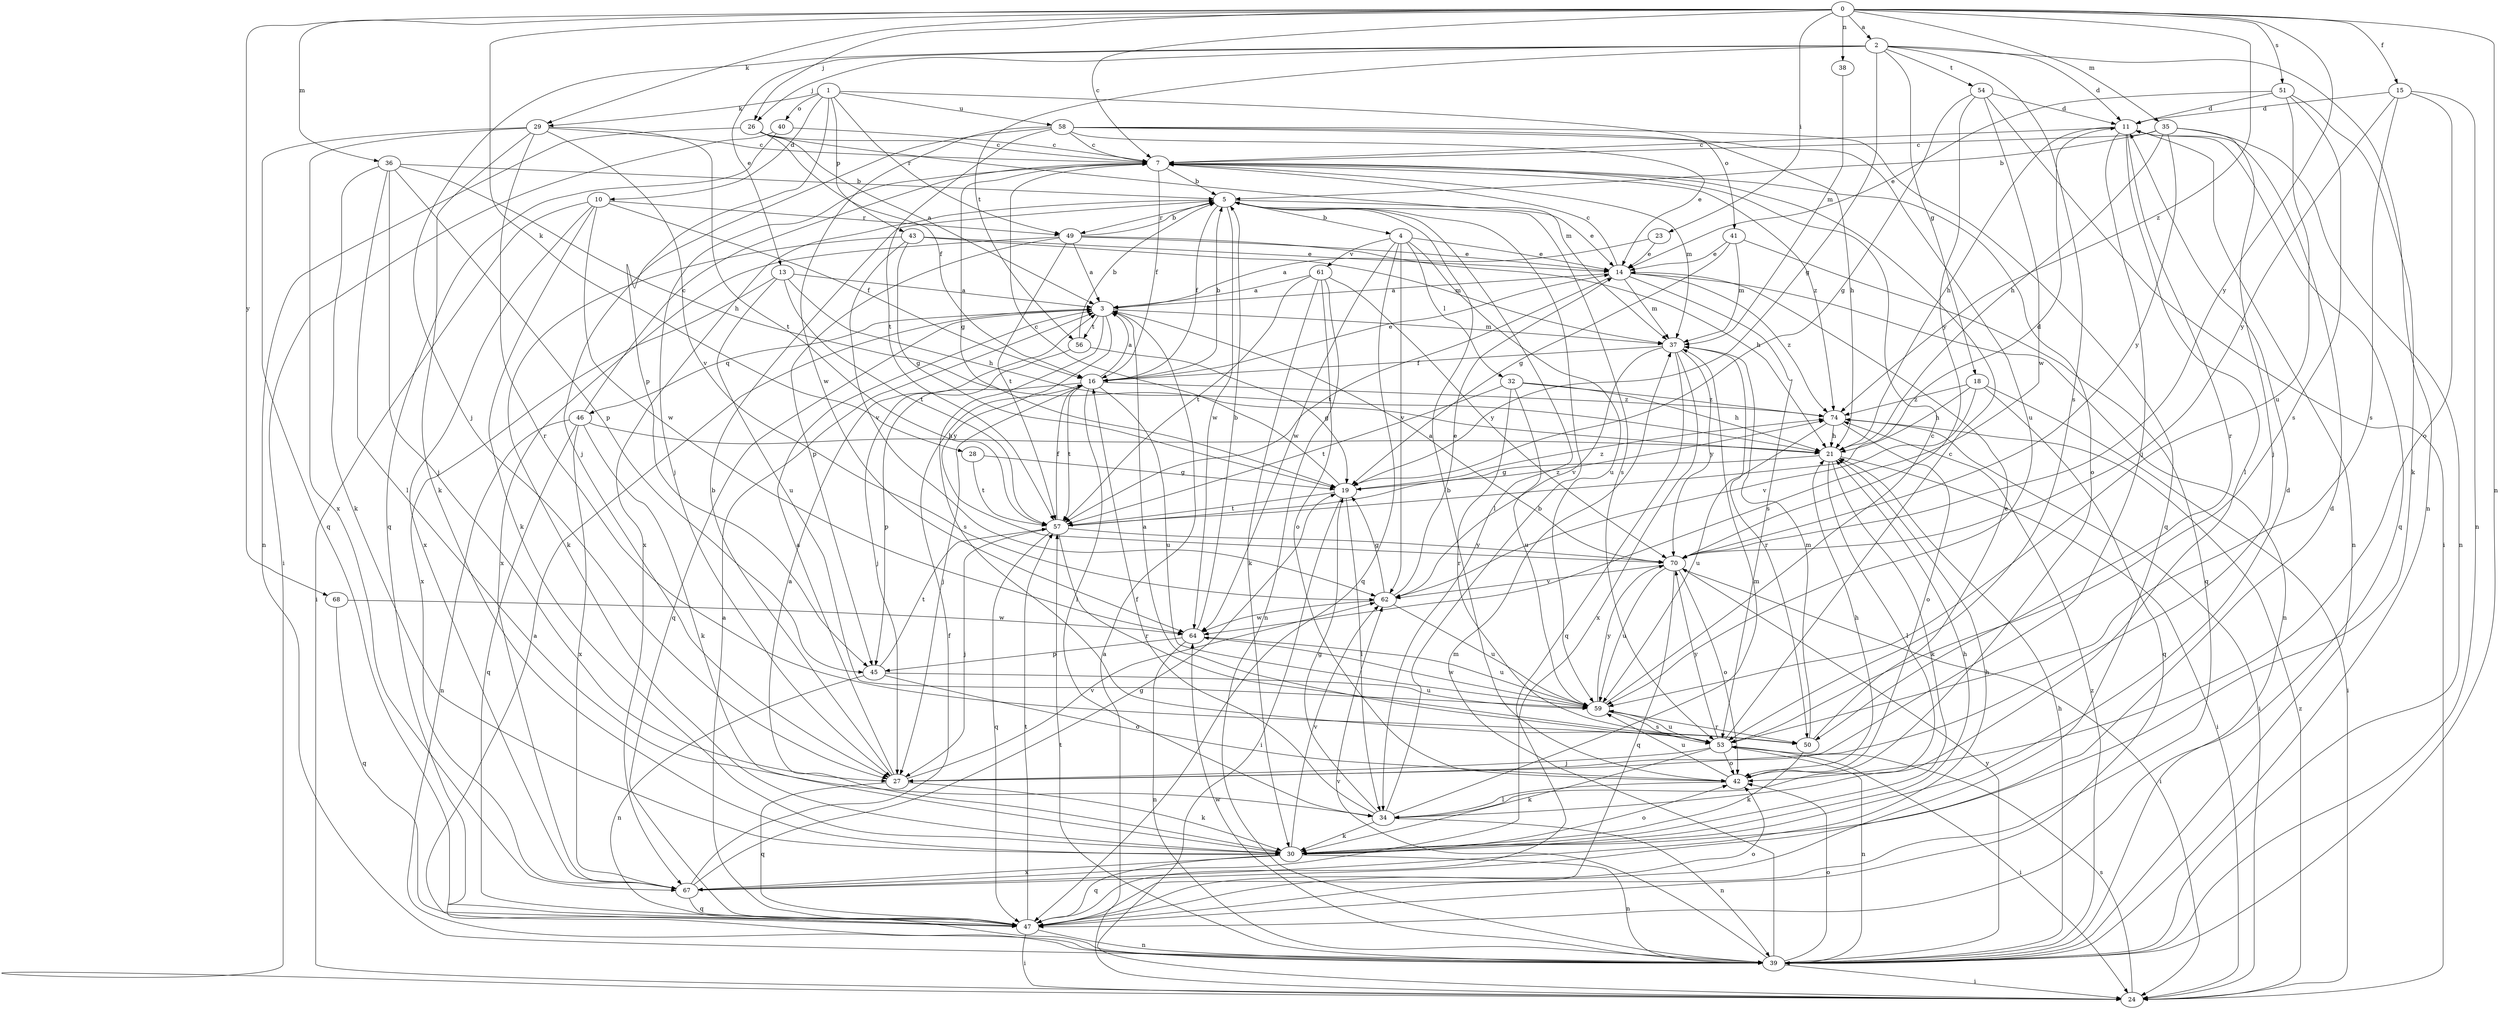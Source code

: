 strict digraph  {
0;
1;
2;
3;
4;
5;
7;
10;
11;
13;
14;
15;
16;
18;
19;
21;
23;
24;
26;
27;
28;
29;
30;
32;
34;
35;
36;
37;
38;
39;
40;
41;
42;
43;
45;
46;
47;
49;
50;
51;
53;
54;
56;
57;
58;
59;
61;
62;
64;
67;
68;
70;
74;
0 -> 2  [label=a];
0 -> 7  [label=c];
0 -> 15  [label=f];
0 -> 23  [label=i];
0 -> 26  [label=j];
0 -> 28  [label=k];
0 -> 29  [label=k];
0 -> 35  [label=m];
0 -> 36  [label=m];
0 -> 38  [label=n];
0 -> 39  [label=n];
0 -> 51  [label=s];
0 -> 68  [label=y];
0 -> 70  [label=y];
0 -> 74  [label=z];
1 -> 10  [label=d];
1 -> 29  [label=k];
1 -> 40  [label=o];
1 -> 41  [label=o];
1 -> 43  [label=p];
1 -> 45  [label=p];
1 -> 49  [label=r];
1 -> 58  [label=u];
2 -> 11  [label=d];
2 -> 13  [label=e];
2 -> 18  [label=g];
2 -> 19  [label=g];
2 -> 26  [label=j];
2 -> 27  [label=j];
2 -> 39  [label=n];
2 -> 53  [label=s];
2 -> 54  [label=t];
2 -> 56  [label=t];
3 -> 37  [label=m];
3 -> 46  [label=q];
3 -> 47  [label=q];
3 -> 53  [label=s];
3 -> 56  [label=t];
3 -> 70  [label=y];
4 -> 14  [label=e];
4 -> 32  [label=l];
4 -> 47  [label=q];
4 -> 59  [label=u];
4 -> 61  [label=v];
4 -> 62  [label=v];
4 -> 64  [label=w];
5 -> 4  [label=b];
5 -> 14  [label=e];
5 -> 16  [label=f];
5 -> 34  [label=l];
5 -> 49  [label=r];
5 -> 53  [label=s];
5 -> 64  [label=w];
5 -> 67  [label=x];
7 -> 5  [label=b];
7 -> 16  [label=f];
7 -> 19  [label=g];
7 -> 27  [label=j];
7 -> 37  [label=m];
7 -> 42  [label=o];
7 -> 74  [label=z];
10 -> 16  [label=f];
10 -> 24  [label=i];
10 -> 30  [label=k];
10 -> 49  [label=r];
10 -> 64  [label=w];
10 -> 67  [label=x];
11 -> 7  [label=c];
11 -> 21  [label=h];
11 -> 27  [label=j];
11 -> 34  [label=l];
11 -> 39  [label=n];
11 -> 47  [label=q];
11 -> 50  [label=r];
13 -> 3  [label=a];
13 -> 21  [label=h];
13 -> 57  [label=t];
13 -> 59  [label=u];
13 -> 67  [label=x];
14 -> 3  [label=a];
14 -> 7  [label=c];
14 -> 37  [label=m];
14 -> 39  [label=n];
14 -> 53  [label=s];
14 -> 57  [label=t];
14 -> 74  [label=z];
15 -> 11  [label=d];
15 -> 39  [label=n];
15 -> 42  [label=o];
15 -> 53  [label=s];
15 -> 70  [label=y];
16 -> 3  [label=a];
16 -> 5  [label=b];
16 -> 14  [label=e];
16 -> 27  [label=j];
16 -> 34  [label=l];
16 -> 45  [label=p];
16 -> 57  [label=t];
16 -> 59  [label=u];
16 -> 74  [label=z];
18 -> 21  [label=h];
18 -> 24  [label=i];
18 -> 47  [label=q];
18 -> 62  [label=v];
18 -> 74  [label=z];
19 -> 7  [label=c];
19 -> 24  [label=i];
19 -> 34  [label=l];
19 -> 57  [label=t];
19 -> 74  [label=z];
21 -> 19  [label=g];
21 -> 24  [label=i];
21 -> 30  [label=k];
21 -> 34  [label=l];
23 -> 3  [label=a];
23 -> 14  [label=e];
24 -> 3  [label=a];
24 -> 53  [label=s];
24 -> 74  [label=z];
26 -> 3  [label=a];
26 -> 7  [label=c];
26 -> 16  [label=f];
26 -> 37  [label=m];
26 -> 39  [label=n];
27 -> 3  [label=a];
27 -> 5  [label=b];
27 -> 30  [label=k];
27 -> 47  [label=q];
27 -> 62  [label=v];
28 -> 19  [label=g];
28 -> 57  [label=t];
29 -> 7  [label=c];
29 -> 30  [label=k];
29 -> 47  [label=q];
29 -> 50  [label=r];
29 -> 57  [label=t];
29 -> 62  [label=v];
29 -> 67  [label=x];
30 -> 3  [label=a];
30 -> 11  [label=d];
30 -> 21  [label=h];
30 -> 39  [label=n];
30 -> 42  [label=o];
30 -> 47  [label=q];
30 -> 62  [label=v];
30 -> 67  [label=x];
32 -> 21  [label=h];
32 -> 50  [label=r];
32 -> 57  [label=t];
32 -> 59  [label=u];
32 -> 74  [label=z];
34 -> 5  [label=b];
34 -> 16  [label=f];
34 -> 19  [label=g];
34 -> 30  [label=k];
34 -> 37  [label=m];
34 -> 39  [label=n];
35 -> 5  [label=b];
35 -> 7  [label=c];
35 -> 21  [label=h];
35 -> 27  [label=j];
35 -> 39  [label=n];
35 -> 70  [label=y];
36 -> 5  [label=b];
36 -> 21  [label=h];
36 -> 27  [label=j];
36 -> 30  [label=k];
36 -> 34  [label=l];
36 -> 45  [label=p];
37 -> 16  [label=f];
37 -> 47  [label=q];
37 -> 50  [label=r];
37 -> 62  [label=v];
37 -> 67  [label=x];
37 -> 70  [label=y];
38 -> 37  [label=m];
39 -> 3  [label=a];
39 -> 21  [label=h];
39 -> 24  [label=i];
39 -> 37  [label=m];
39 -> 42  [label=o];
39 -> 57  [label=t];
39 -> 62  [label=v];
39 -> 64  [label=w];
39 -> 70  [label=y];
39 -> 74  [label=z];
40 -> 7  [label=c];
40 -> 24  [label=i];
40 -> 47  [label=q];
41 -> 14  [label=e];
41 -> 19  [label=g];
41 -> 37  [label=m];
41 -> 47  [label=q];
42 -> 5  [label=b];
42 -> 21  [label=h];
42 -> 34  [label=l];
42 -> 59  [label=u];
43 -> 14  [label=e];
43 -> 19  [label=g];
43 -> 30  [label=k];
43 -> 37  [label=m];
43 -> 62  [label=v];
45 -> 39  [label=n];
45 -> 42  [label=o];
45 -> 57  [label=t];
45 -> 59  [label=u];
46 -> 7  [label=c];
46 -> 21  [label=h];
46 -> 30  [label=k];
46 -> 39  [label=n];
46 -> 47  [label=q];
46 -> 67  [label=x];
47 -> 3  [label=a];
47 -> 24  [label=i];
47 -> 39  [label=n];
47 -> 42  [label=o];
47 -> 57  [label=t];
49 -> 3  [label=a];
49 -> 5  [label=b];
49 -> 14  [label=e];
49 -> 21  [label=h];
49 -> 45  [label=p];
49 -> 57  [label=t];
49 -> 67  [label=x];
50 -> 14  [label=e];
50 -> 30  [label=k];
50 -> 37  [label=m];
51 -> 11  [label=d];
51 -> 14  [label=e];
51 -> 30  [label=k];
51 -> 53  [label=s];
51 -> 59  [label=u];
53 -> 3  [label=a];
53 -> 7  [label=c];
53 -> 24  [label=i];
53 -> 27  [label=j];
53 -> 30  [label=k];
53 -> 39  [label=n];
53 -> 42  [label=o];
53 -> 59  [label=u];
53 -> 70  [label=y];
54 -> 11  [label=d];
54 -> 19  [label=g];
54 -> 24  [label=i];
54 -> 64  [label=w];
54 -> 70  [label=y];
56 -> 5  [label=b];
56 -> 19  [label=g];
56 -> 27  [label=j];
57 -> 11  [label=d];
57 -> 16  [label=f];
57 -> 27  [label=j];
57 -> 47  [label=q];
57 -> 50  [label=r];
57 -> 70  [label=y];
57 -> 74  [label=z];
58 -> 7  [label=c];
58 -> 14  [label=e];
58 -> 21  [label=h];
58 -> 27  [label=j];
58 -> 47  [label=q];
58 -> 57  [label=t];
58 -> 59  [label=u];
58 -> 64  [label=w];
59 -> 7  [label=c];
59 -> 50  [label=r];
59 -> 53  [label=s];
59 -> 64  [label=w];
59 -> 70  [label=y];
61 -> 3  [label=a];
61 -> 30  [label=k];
61 -> 39  [label=n];
61 -> 42  [label=o];
61 -> 57  [label=t];
61 -> 70  [label=y];
62 -> 14  [label=e];
62 -> 19  [label=g];
62 -> 59  [label=u];
62 -> 64  [label=w];
64 -> 5  [label=b];
64 -> 39  [label=n];
64 -> 45  [label=p];
64 -> 59  [label=u];
67 -> 11  [label=d];
67 -> 16  [label=f];
67 -> 19  [label=g];
67 -> 21  [label=h];
67 -> 47  [label=q];
68 -> 47  [label=q];
68 -> 64  [label=w];
70 -> 3  [label=a];
70 -> 24  [label=i];
70 -> 42  [label=o];
70 -> 47  [label=q];
70 -> 59  [label=u];
70 -> 62  [label=v];
74 -> 21  [label=h];
74 -> 24  [label=i];
74 -> 42  [label=o];
74 -> 59  [label=u];
}
